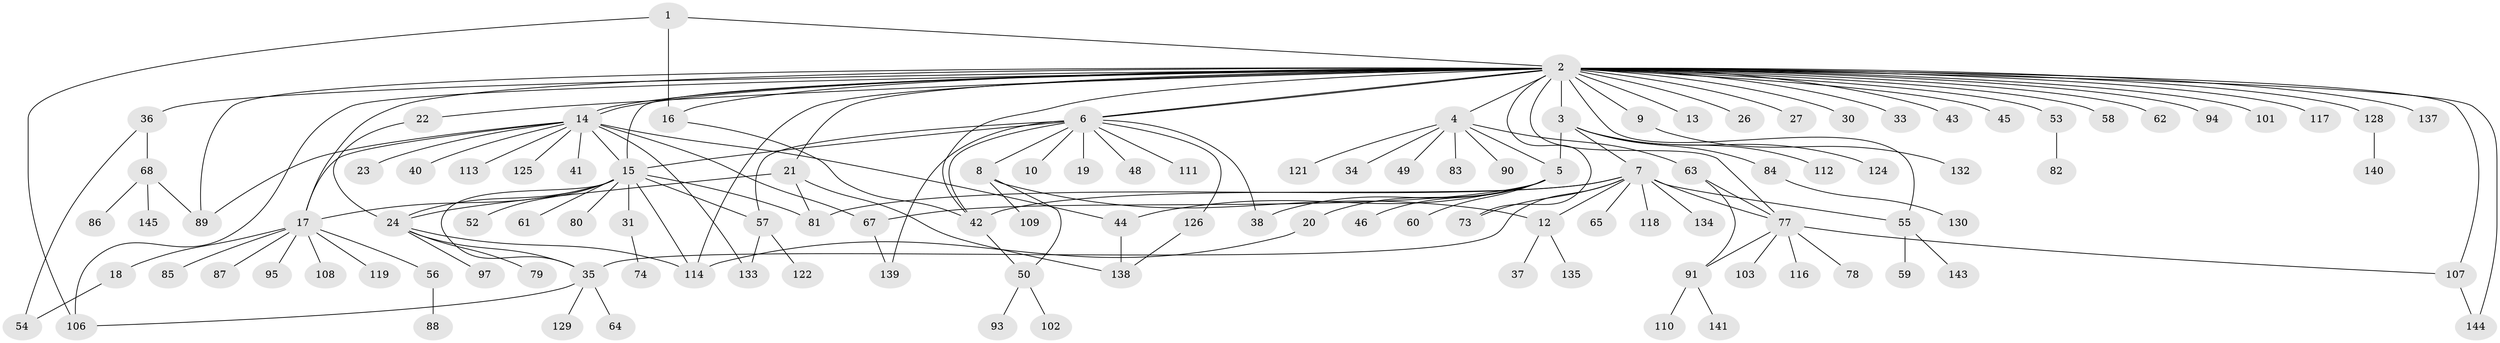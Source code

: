 // Generated by graph-tools (version 1.1) at 2025/51/02/27/25 19:51:58]
// undirected, 116 vertices, 157 edges
graph export_dot {
graph [start="1"]
  node [color=gray90,style=filled];
  1;
  2 [super="+29"];
  3 [super="+47"];
  4 [super="+69"];
  5 [super="+120"];
  6 [super="+25"];
  7 [super="+123"];
  8 [super="+11"];
  9;
  10;
  12 [super="+100"];
  13;
  14 [super="+39"];
  15 [super="+32"];
  16;
  17 [super="+71"];
  18 [super="+28"];
  19;
  20;
  21 [super="+92"];
  22 [super="+76"];
  23;
  24 [super="+142"];
  26;
  27;
  30;
  31;
  33;
  34;
  35 [super="+127"];
  36;
  37;
  38;
  40 [super="+51"];
  41;
  42 [super="+136"];
  43 [super="+66"];
  44;
  45;
  46;
  48;
  49;
  50 [super="+75"];
  52;
  53;
  54;
  55 [super="+131"];
  56;
  57 [super="+72"];
  58;
  59;
  60;
  61;
  62;
  63;
  64;
  65;
  67;
  68 [super="+70"];
  73;
  74;
  77 [super="+98"];
  78;
  79;
  80;
  81;
  82;
  83 [super="+104"];
  84 [super="+96"];
  85;
  86;
  87;
  88;
  89 [super="+105"];
  90;
  91 [super="+99"];
  93;
  94;
  95;
  97;
  101;
  102;
  103;
  106;
  107 [super="+115"];
  108;
  109;
  110;
  111;
  112;
  113;
  114;
  116;
  117;
  118;
  119;
  121;
  122;
  124;
  125;
  126;
  128;
  129;
  130;
  132;
  133;
  134;
  135;
  137;
  138;
  139;
  140;
  141;
  143;
  144;
  145;
  1 -- 2;
  1 -- 16;
  1 -- 106;
  2 -- 3;
  2 -- 4;
  2 -- 6;
  2 -- 6;
  2 -- 9;
  2 -- 13;
  2 -- 14 [weight=2];
  2 -- 14;
  2 -- 16;
  2 -- 17;
  2 -- 21;
  2 -- 22;
  2 -- 26;
  2 -- 27;
  2 -- 30;
  2 -- 33;
  2 -- 36;
  2 -- 43;
  2 -- 45;
  2 -- 53;
  2 -- 55;
  2 -- 58;
  2 -- 62;
  2 -- 73;
  2 -- 77;
  2 -- 89;
  2 -- 94;
  2 -- 101;
  2 -- 106;
  2 -- 107;
  2 -- 114;
  2 -- 117;
  2 -- 128;
  2 -- 137;
  2 -- 144;
  2 -- 42;
  2 -- 15;
  3 -- 5;
  3 -- 7;
  3 -- 84;
  3 -- 112;
  3 -- 124;
  4 -- 34;
  4 -- 49;
  4 -- 63;
  4 -- 83;
  4 -- 121;
  4 -- 90;
  4 -- 5;
  5 -- 20;
  5 -- 38;
  5 -- 44;
  5 -- 46;
  5 -- 60;
  5 -- 67;
  6 -- 8;
  6 -- 10;
  6 -- 15;
  6 -- 19;
  6 -- 42;
  6 -- 48;
  6 -- 111;
  6 -- 126;
  6 -- 139;
  6 -- 38;
  6 -- 57;
  7 -- 65;
  7 -- 73;
  7 -- 77;
  7 -- 118;
  7 -- 81;
  7 -- 35;
  7 -- 55;
  7 -- 134;
  7 -- 42;
  7 -- 12;
  8 -- 50;
  8 -- 12;
  8 -- 109;
  9 -- 132;
  12 -- 37;
  12 -- 135;
  14 -- 15;
  14 -- 17;
  14 -- 23;
  14 -- 40;
  14 -- 41;
  14 -- 44;
  14 -- 67;
  14 -- 89;
  14 -- 113;
  14 -- 125;
  14 -- 133;
  15 -- 17;
  15 -- 24;
  15 -- 31;
  15 -- 52;
  15 -- 57;
  15 -- 61;
  15 -- 80;
  15 -- 81;
  15 -- 114;
  15 -- 35;
  16 -- 42;
  17 -- 18;
  17 -- 56;
  17 -- 85;
  17 -- 95;
  17 -- 108;
  17 -- 87;
  17 -- 119;
  18 -- 54;
  20 -- 114;
  21 -- 81;
  21 -- 24;
  21 -- 138;
  22 -- 24;
  24 -- 35;
  24 -- 79;
  24 -- 97;
  24 -- 114;
  31 -- 74;
  35 -- 64;
  35 -- 106;
  35 -- 129;
  36 -- 54;
  36 -- 68;
  42 -- 50;
  44 -- 138;
  50 -- 93;
  50 -- 102;
  53 -- 82;
  55 -- 59;
  55 -- 143;
  56 -- 88;
  57 -- 122;
  57 -- 133;
  63 -- 77;
  63 -- 91;
  67 -- 139;
  68 -- 89;
  68 -- 145;
  68 -- 86;
  77 -- 78;
  77 -- 91;
  77 -- 103;
  77 -- 107;
  77 -- 116;
  84 -- 130;
  91 -- 141;
  91 -- 110;
  107 -- 144;
  126 -- 138;
  128 -- 140;
}
